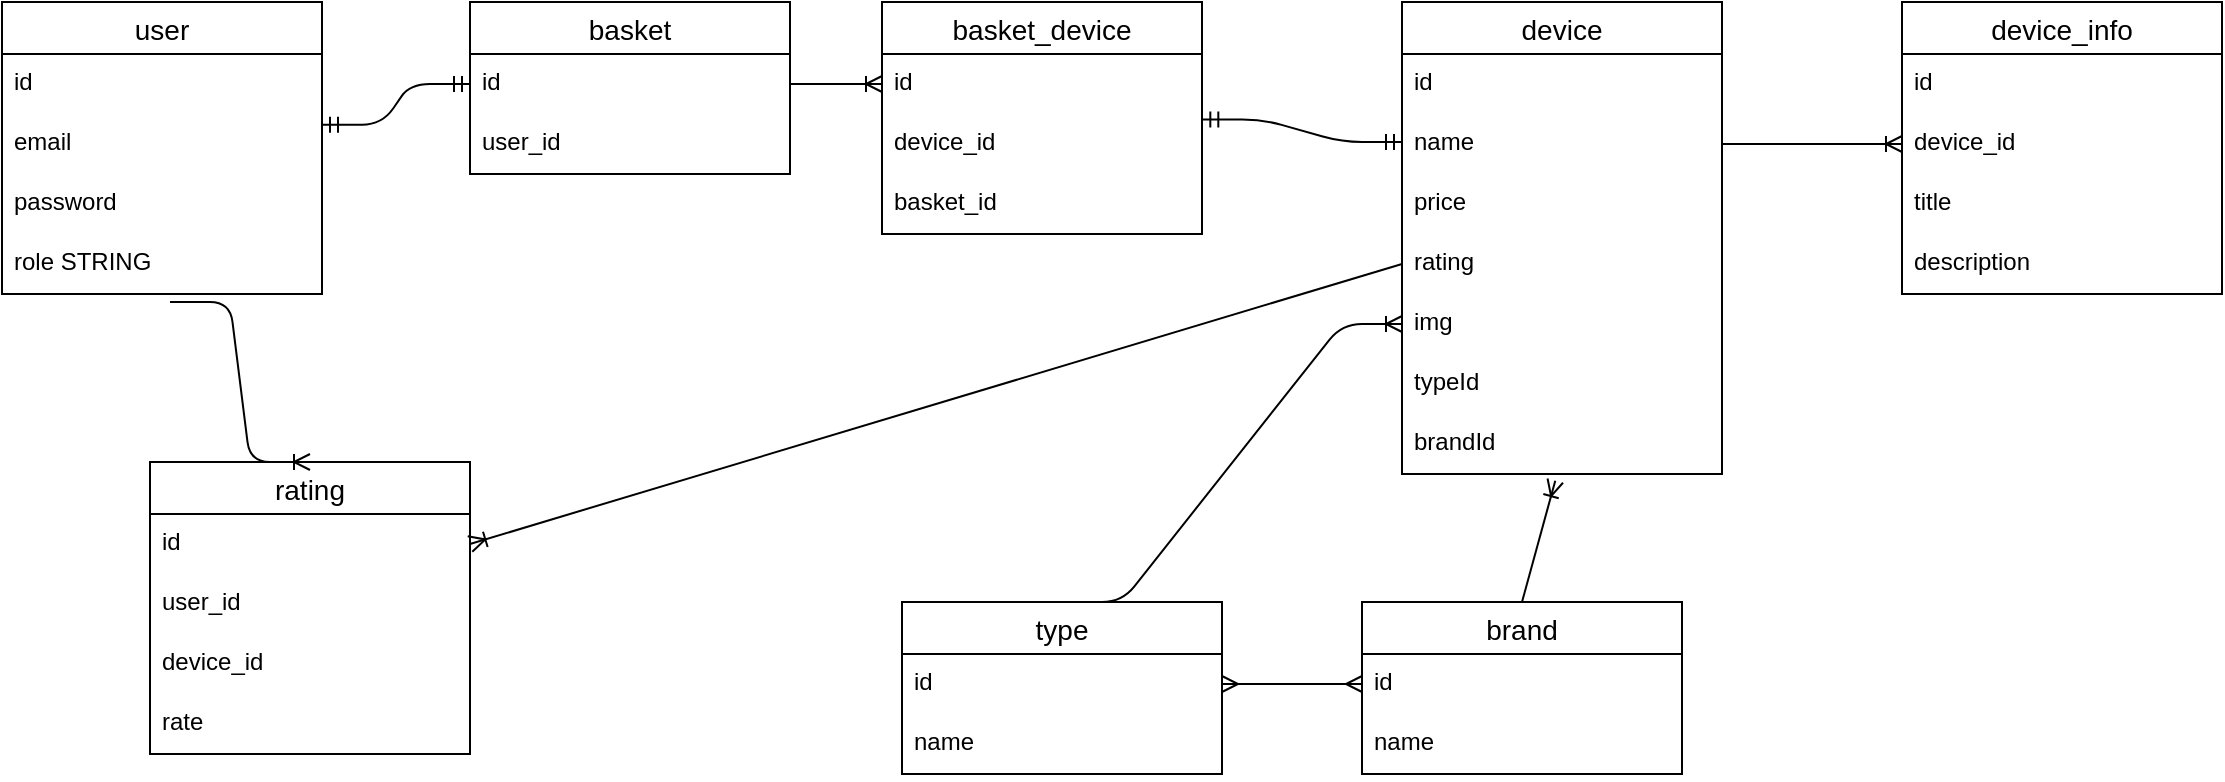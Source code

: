 <mxfile version="21.0.2" type="device"><diagram id="f4d3lHzg8OKtuNlNShTo" name="Page-1"><mxGraphModel dx="552" dy="574" grid="1" gridSize="10" guides="1" tooltips="1" connect="1" arrows="1" fold="1" page="1" pageScale="1" pageWidth="827" pageHeight="1169" math="0" shadow="0"><root><mxCell id="0"/><mxCell id="1" parent="0"/><mxCell id="ZUWV-IsaNAgwDZ5CgreR-1" value="user" style="swimlane;fontStyle=0;childLayout=stackLayout;horizontal=1;startSize=26;horizontalStack=0;resizeParent=1;resizeParentMax=0;resizeLast=0;collapsible=1;marginBottom=0;align=center;fontSize=14;" parent="1" vertex="1"><mxGeometry x="180" y="140" width="160" height="146" as="geometry"/></mxCell><mxCell id="ZUWV-IsaNAgwDZ5CgreR-2" value="id" style="text;strokeColor=none;fillColor=none;spacingLeft=4;spacingRight=4;overflow=hidden;rotatable=0;points=[[0,0.5],[1,0.5]];portConstraint=eastwest;fontSize=12;" parent="ZUWV-IsaNAgwDZ5CgreR-1" vertex="1"><mxGeometry y="26" width="160" height="30" as="geometry"/></mxCell><mxCell id="ZUWV-IsaNAgwDZ5CgreR-3" value="email" style="text;strokeColor=none;fillColor=none;spacingLeft=4;spacingRight=4;overflow=hidden;rotatable=0;points=[[0,0.5],[1,0.5]];portConstraint=eastwest;fontSize=12;" parent="ZUWV-IsaNAgwDZ5CgreR-1" vertex="1"><mxGeometry y="56" width="160" height="30" as="geometry"/></mxCell><mxCell id="ZUWV-IsaNAgwDZ5CgreR-5" value="password" style="text;strokeColor=none;fillColor=none;spacingLeft=4;spacingRight=4;overflow=hidden;rotatable=0;points=[[0,0.5],[1,0.5]];portConstraint=eastwest;fontSize=12;" parent="ZUWV-IsaNAgwDZ5CgreR-1" vertex="1"><mxGeometry y="86" width="160" height="30" as="geometry"/></mxCell><mxCell id="ZUWV-IsaNAgwDZ5CgreR-4" value="role STRING" style="text;strokeColor=none;fillColor=none;spacingLeft=4;spacingRight=4;overflow=hidden;rotatable=0;points=[[0,0.5],[1,0.5]];portConstraint=eastwest;fontSize=12;" parent="ZUWV-IsaNAgwDZ5CgreR-1" vertex="1"><mxGeometry y="116" width="160" height="30" as="geometry"/></mxCell><mxCell id="ZUWV-IsaNAgwDZ5CgreR-6" value="basket" style="swimlane;fontStyle=0;childLayout=stackLayout;horizontal=1;startSize=26;horizontalStack=0;resizeParent=1;resizeParentMax=0;resizeLast=0;collapsible=1;marginBottom=0;align=center;fontSize=14;" parent="1" vertex="1"><mxGeometry x="414" y="140" width="160" height="86" as="geometry"/></mxCell><mxCell id="ZUWV-IsaNAgwDZ5CgreR-7" value="id" style="text;strokeColor=none;fillColor=none;spacingLeft=4;spacingRight=4;overflow=hidden;rotatable=0;points=[[0,0.5],[1,0.5]];portConstraint=eastwest;fontSize=12;" parent="ZUWV-IsaNAgwDZ5CgreR-6" vertex="1"><mxGeometry y="26" width="160" height="30" as="geometry"/></mxCell><mxCell id="ZUWV-IsaNAgwDZ5CgreR-8" value="user_id" style="text;strokeColor=none;fillColor=none;spacingLeft=4;spacingRight=4;overflow=hidden;rotatable=0;points=[[0,0.5],[1,0.5]];portConstraint=eastwest;fontSize=12;" parent="ZUWV-IsaNAgwDZ5CgreR-6" vertex="1"><mxGeometry y="56" width="160" height="30" as="geometry"/></mxCell><mxCell id="ZUWV-IsaNAgwDZ5CgreR-11" value="" style="edgeStyle=entityRelationEdgeStyle;fontSize=12;html=1;endArrow=ERmandOne;startArrow=ERmandOne;exitX=1;exitY=0.178;exitDx=0;exitDy=0;exitPerimeter=0;entryX=0;entryY=0.5;entryDx=0;entryDy=0;" parent="1" source="ZUWV-IsaNAgwDZ5CgreR-3" target="ZUWV-IsaNAgwDZ5CgreR-7" edge="1"><mxGeometry width="100" height="100" relative="1" as="geometry"><mxPoint x="350" y="410" as="sourcePoint"/><mxPoint x="450" y="310" as="targetPoint"/></mxGeometry></mxCell><mxCell id="ZUWV-IsaNAgwDZ5CgreR-12" value="device" style="swimlane;fontStyle=0;childLayout=stackLayout;horizontal=1;startSize=26;horizontalStack=0;resizeParent=1;resizeParentMax=0;resizeLast=0;collapsible=1;marginBottom=0;align=center;fontSize=14;" parent="1" vertex="1"><mxGeometry x="880" y="140" width="160" height="236" as="geometry"/></mxCell><mxCell id="ZUWV-IsaNAgwDZ5CgreR-13" value="id" style="text;strokeColor=none;fillColor=none;spacingLeft=4;spacingRight=4;overflow=hidden;rotatable=0;points=[[0,0.5],[1,0.5]];portConstraint=eastwest;fontSize=12;" parent="ZUWV-IsaNAgwDZ5CgreR-12" vertex="1"><mxGeometry y="26" width="160" height="30" as="geometry"/></mxCell><mxCell id="ZUWV-IsaNAgwDZ5CgreR-14" value="name" style="text;strokeColor=none;fillColor=none;spacingLeft=4;spacingRight=4;overflow=hidden;rotatable=0;points=[[0,0.5],[1,0.5]];portConstraint=eastwest;fontSize=12;" parent="ZUWV-IsaNAgwDZ5CgreR-12" vertex="1"><mxGeometry y="56" width="160" height="30" as="geometry"/></mxCell><mxCell id="ZUWV-IsaNAgwDZ5CgreR-15" value="price" style="text;strokeColor=none;fillColor=none;spacingLeft=4;spacingRight=4;overflow=hidden;rotatable=0;points=[[0,0.5],[1,0.5]];portConstraint=eastwest;fontSize=12;" parent="ZUWV-IsaNAgwDZ5CgreR-12" vertex="1"><mxGeometry y="86" width="160" height="30" as="geometry"/></mxCell><mxCell id="ZUWV-IsaNAgwDZ5CgreR-16" value="rating" style="text;strokeColor=none;fillColor=none;spacingLeft=4;spacingRight=4;overflow=hidden;rotatable=0;points=[[0,0.5],[1,0.5]];portConstraint=eastwest;fontSize=12;" parent="ZUWV-IsaNAgwDZ5CgreR-12" vertex="1"><mxGeometry y="116" width="160" height="30" as="geometry"/></mxCell><mxCell id="ZUWV-IsaNAgwDZ5CgreR-17" value="img" style="text;strokeColor=none;fillColor=none;spacingLeft=4;spacingRight=4;overflow=hidden;rotatable=0;points=[[0,0.5],[1,0.5]];portConstraint=eastwest;fontSize=12;" parent="ZUWV-IsaNAgwDZ5CgreR-12" vertex="1"><mxGeometry y="146" width="160" height="30" as="geometry"/></mxCell><mxCell id="ZUWV-IsaNAgwDZ5CgreR-18" value="typeId" style="text;strokeColor=none;fillColor=none;spacingLeft=4;spacingRight=4;overflow=hidden;rotatable=0;points=[[0,0.5],[1,0.5]];portConstraint=eastwest;fontSize=12;" parent="ZUWV-IsaNAgwDZ5CgreR-12" vertex="1"><mxGeometry y="176" width="160" height="30" as="geometry"/></mxCell><mxCell id="ZUWV-IsaNAgwDZ5CgreR-19" value="brandId" style="text;strokeColor=none;fillColor=none;spacingLeft=4;spacingRight=4;overflow=hidden;rotatable=0;points=[[0,0.5],[1,0.5]];portConstraint=eastwest;fontSize=12;" parent="ZUWV-IsaNAgwDZ5CgreR-12" vertex="1"><mxGeometry y="206" width="160" height="30" as="geometry"/></mxCell><mxCell id="ZUWV-IsaNAgwDZ5CgreR-20" value="type" style="swimlane;fontStyle=0;childLayout=stackLayout;horizontal=1;startSize=26;horizontalStack=0;resizeParent=1;resizeParentMax=0;resizeLast=0;collapsible=1;marginBottom=0;align=center;fontSize=14;" parent="1" vertex="1"><mxGeometry x="630" y="440" width="160" height="86" as="geometry"/></mxCell><mxCell id="ZUWV-IsaNAgwDZ5CgreR-21" value="id" style="text;strokeColor=none;fillColor=none;spacingLeft=4;spacingRight=4;overflow=hidden;rotatable=0;points=[[0,0.5],[1,0.5]];portConstraint=eastwest;fontSize=12;" parent="ZUWV-IsaNAgwDZ5CgreR-20" vertex="1"><mxGeometry y="26" width="160" height="30" as="geometry"/></mxCell><mxCell id="ZUWV-IsaNAgwDZ5CgreR-22" value="name" style="text;strokeColor=none;fillColor=none;spacingLeft=4;spacingRight=4;overflow=hidden;rotatable=0;points=[[0,0.5],[1,0.5]];portConstraint=eastwest;fontSize=12;" parent="ZUWV-IsaNAgwDZ5CgreR-20" vertex="1"><mxGeometry y="56" width="160" height="30" as="geometry"/></mxCell><mxCell id="ZUWV-IsaNAgwDZ5CgreR-24" value="brand" style="swimlane;fontStyle=0;childLayout=stackLayout;horizontal=1;startSize=26;horizontalStack=0;resizeParent=1;resizeParentMax=0;resizeLast=0;collapsible=1;marginBottom=0;align=center;fontSize=14;" parent="1" vertex="1"><mxGeometry x="860" y="440" width="160" height="86" as="geometry"/></mxCell><mxCell id="ZUWV-IsaNAgwDZ5CgreR-25" value="id" style="text;strokeColor=none;fillColor=none;spacingLeft=4;spacingRight=4;overflow=hidden;rotatable=0;points=[[0,0.5],[1,0.5]];portConstraint=eastwest;fontSize=12;" parent="ZUWV-IsaNAgwDZ5CgreR-24" vertex="1"><mxGeometry y="26" width="160" height="30" as="geometry"/></mxCell><mxCell id="ZUWV-IsaNAgwDZ5CgreR-26" value="name" style="text;strokeColor=none;fillColor=none;spacingLeft=4;spacingRight=4;overflow=hidden;rotatable=0;points=[[0,0.5],[1,0.5]];portConstraint=eastwest;fontSize=12;" parent="ZUWV-IsaNAgwDZ5CgreR-24" vertex="1"><mxGeometry y="56" width="160" height="30" as="geometry"/></mxCell><mxCell id="ZUWV-IsaNAgwDZ5CgreR-28" value="" style="edgeStyle=entityRelationEdgeStyle;fontSize=12;html=1;endArrow=ERoneToMany;exitX=0.5;exitY=0;exitDx=0;exitDy=0;entryX=0;entryY=0.5;entryDx=0;entryDy=0;" parent="1" source="ZUWV-IsaNAgwDZ5CgreR-20" target="ZUWV-IsaNAgwDZ5CgreR-17" edge="1"><mxGeometry width="100" height="100" relative="1" as="geometry"><mxPoint x="780" y="430" as="sourcePoint"/><mxPoint x="880" y="330" as="targetPoint"/></mxGeometry></mxCell><mxCell id="ZUWV-IsaNAgwDZ5CgreR-29" value="" style="fontSize=12;html=1;endArrow=ERoneToMany;exitX=0.5;exitY=0;exitDx=0;exitDy=0;entryX=0.479;entryY=1.111;entryDx=0;entryDy=0;entryPerimeter=0;" parent="1" source="ZUWV-IsaNAgwDZ5CgreR-24" target="ZUWV-IsaNAgwDZ5CgreR-19" edge="1"><mxGeometry width="100" height="100" relative="1" as="geometry"><mxPoint x="780" y="430" as="sourcePoint"/><mxPoint x="880" y="330" as="targetPoint"/></mxGeometry></mxCell><mxCell id="ZUWV-IsaNAgwDZ5CgreR-30" value="" style="edgeStyle=entityRelationEdgeStyle;fontSize=12;html=1;endArrow=ERmany;startArrow=ERmany;exitX=1;exitY=0.5;exitDx=0;exitDy=0;entryX=0;entryY=0.5;entryDx=0;entryDy=0;" parent="1" source="ZUWV-IsaNAgwDZ5CgreR-21" target="ZUWV-IsaNAgwDZ5CgreR-25" edge="1"><mxGeometry width="100" height="100" relative="1" as="geometry"><mxPoint x="780" y="430" as="sourcePoint"/><mxPoint x="880" y="330" as="targetPoint"/></mxGeometry></mxCell><mxCell id="ZUWV-IsaNAgwDZ5CgreR-31" value="device_info" style="swimlane;fontStyle=0;childLayout=stackLayout;horizontal=1;startSize=26;horizontalStack=0;resizeParent=1;resizeParentMax=0;resizeLast=0;collapsible=1;marginBottom=0;align=center;fontSize=14;" parent="1" vertex="1"><mxGeometry x="1130" y="140" width="160" height="146" as="geometry"/></mxCell><mxCell id="ZUWV-IsaNAgwDZ5CgreR-32" value="id" style="text;strokeColor=none;fillColor=none;spacingLeft=4;spacingRight=4;overflow=hidden;rotatable=0;points=[[0,0.5],[1,0.5]];portConstraint=eastwest;fontSize=12;" parent="ZUWV-IsaNAgwDZ5CgreR-31" vertex="1"><mxGeometry y="26" width="160" height="30" as="geometry"/></mxCell><mxCell id="ZUWV-IsaNAgwDZ5CgreR-33" value="device_id" style="text;strokeColor=none;fillColor=none;spacingLeft=4;spacingRight=4;overflow=hidden;rotatable=0;points=[[0,0.5],[1,0.5]];portConstraint=eastwest;fontSize=12;" parent="ZUWV-IsaNAgwDZ5CgreR-31" vertex="1"><mxGeometry y="56" width="160" height="30" as="geometry"/></mxCell><mxCell id="ZUWV-IsaNAgwDZ5CgreR-34" value="title" style="text;strokeColor=none;fillColor=none;spacingLeft=4;spacingRight=4;overflow=hidden;rotatable=0;points=[[0,0.5],[1,0.5]];portConstraint=eastwest;fontSize=12;" parent="ZUWV-IsaNAgwDZ5CgreR-31" vertex="1"><mxGeometry y="86" width="160" height="30" as="geometry"/></mxCell><mxCell id="ZUWV-IsaNAgwDZ5CgreR-36" value="description" style="text;strokeColor=none;fillColor=none;spacingLeft=4;spacingRight=4;overflow=hidden;rotatable=0;points=[[0,0.5],[1,0.5]];portConstraint=eastwest;fontSize=12;" parent="ZUWV-IsaNAgwDZ5CgreR-31" vertex="1"><mxGeometry y="116" width="160" height="30" as="geometry"/></mxCell><mxCell id="ZUWV-IsaNAgwDZ5CgreR-35" value="" style="edgeStyle=entityRelationEdgeStyle;fontSize=12;html=1;endArrow=ERoneToMany;exitX=1;exitY=0.5;exitDx=0;exitDy=0;entryX=0;entryY=0.5;entryDx=0;entryDy=0;" parent="1" source="ZUWV-IsaNAgwDZ5CgreR-14" target="ZUWV-IsaNAgwDZ5CgreR-33" edge="1"><mxGeometry width="100" height="100" relative="1" as="geometry"><mxPoint x="1000" y="320" as="sourcePoint"/><mxPoint x="1100" y="220" as="targetPoint"/></mxGeometry></mxCell><mxCell id="ZUWV-IsaNAgwDZ5CgreR-37" value="basket_device" style="swimlane;fontStyle=0;childLayout=stackLayout;horizontal=1;startSize=26;horizontalStack=0;resizeParent=1;resizeParentMax=0;resizeLast=0;collapsible=1;marginBottom=0;align=center;fontSize=14;" parent="1" vertex="1"><mxGeometry x="620" y="140" width="160" height="116" as="geometry"/></mxCell><mxCell id="ZUWV-IsaNAgwDZ5CgreR-38" value="id" style="text;strokeColor=none;fillColor=none;spacingLeft=4;spacingRight=4;overflow=hidden;rotatable=0;points=[[0,0.5],[1,0.5]];portConstraint=eastwest;fontSize=12;" parent="ZUWV-IsaNAgwDZ5CgreR-37" vertex="1"><mxGeometry y="26" width="160" height="30" as="geometry"/></mxCell><mxCell id="ZUWV-IsaNAgwDZ5CgreR-39" value="device_id" style="text;strokeColor=none;fillColor=none;spacingLeft=4;spacingRight=4;overflow=hidden;rotatable=0;points=[[0,0.5],[1,0.5]];portConstraint=eastwest;fontSize=12;" parent="ZUWV-IsaNAgwDZ5CgreR-37" vertex="1"><mxGeometry y="56" width="160" height="30" as="geometry"/></mxCell><mxCell id="ZUWV-IsaNAgwDZ5CgreR-40" value="basket_id" style="text;strokeColor=none;fillColor=none;spacingLeft=4;spacingRight=4;overflow=hidden;rotatable=0;points=[[0,0.5],[1,0.5]];portConstraint=eastwest;fontSize=12;" parent="ZUWV-IsaNAgwDZ5CgreR-37" vertex="1"><mxGeometry y="86" width="160" height="30" as="geometry"/></mxCell><mxCell id="ZUWV-IsaNAgwDZ5CgreR-41" value="" style="edgeStyle=entityRelationEdgeStyle;fontSize=12;html=1;endArrow=ERoneToMany;exitX=1;exitY=0.5;exitDx=0;exitDy=0;entryX=0;entryY=0.5;entryDx=0;entryDy=0;" parent="1" source="ZUWV-IsaNAgwDZ5CgreR-7" target="ZUWV-IsaNAgwDZ5CgreR-38" edge="1"><mxGeometry width="100" height="100" relative="1" as="geometry"><mxPoint x="530" y="330" as="sourcePoint"/><mxPoint x="630" y="230" as="targetPoint"/></mxGeometry></mxCell><mxCell id="ZUWV-IsaNAgwDZ5CgreR-42" value="" style="edgeStyle=entityRelationEdgeStyle;fontSize=12;html=1;endArrow=ERmandOne;startArrow=ERmandOne;exitX=1.001;exitY=0.091;exitDx=0;exitDy=0;exitPerimeter=0;" parent="1" source="ZUWV-IsaNAgwDZ5CgreR-39" edge="1"><mxGeometry width="100" height="100" relative="1" as="geometry"><mxPoint x="830" y="310" as="sourcePoint"/><mxPoint x="880" y="210" as="targetPoint"/></mxGeometry></mxCell><mxCell id="ZUWV-IsaNAgwDZ5CgreR-43" value="rating" style="swimlane;fontStyle=0;childLayout=stackLayout;horizontal=1;startSize=26;horizontalStack=0;resizeParent=1;resizeParentMax=0;resizeLast=0;collapsible=1;marginBottom=0;align=center;fontSize=14;" parent="1" vertex="1"><mxGeometry x="254" y="370" width="160" height="146" as="geometry"/></mxCell><mxCell id="ZUWV-IsaNAgwDZ5CgreR-44" value="id" style="text;strokeColor=none;fillColor=none;spacingLeft=4;spacingRight=4;overflow=hidden;rotatable=0;points=[[0,0.5],[1,0.5]];portConstraint=eastwest;fontSize=12;" parent="ZUWV-IsaNAgwDZ5CgreR-43" vertex="1"><mxGeometry y="26" width="160" height="30" as="geometry"/></mxCell><mxCell id="ZUWV-IsaNAgwDZ5CgreR-45" value="user_id" style="text;strokeColor=none;fillColor=none;spacingLeft=4;spacingRight=4;overflow=hidden;rotatable=0;points=[[0,0.5],[1,0.5]];portConstraint=eastwest;fontSize=12;" parent="ZUWV-IsaNAgwDZ5CgreR-43" vertex="1"><mxGeometry y="56" width="160" height="30" as="geometry"/></mxCell><mxCell id="ZUWV-IsaNAgwDZ5CgreR-46" value="device_id" style="text;strokeColor=none;fillColor=none;spacingLeft=4;spacingRight=4;overflow=hidden;rotatable=0;points=[[0,0.5],[1,0.5]];portConstraint=eastwest;fontSize=12;" parent="ZUWV-IsaNAgwDZ5CgreR-43" vertex="1"><mxGeometry y="86" width="160" height="30" as="geometry"/></mxCell><mxCell id="ZUWV-IsaNAgwDZ5CgreR-47" value="rate" style="text;strokeColor=none;fillColor=none;spacingLeft=4;spacingRight=4;overflow=hidden;rotatable=0;points=[[0,0.5],[1,0.5]];portConstraint=eastwest;fontSize=12;" parent="ZUWV-IsaNAgwDZ5CgreR-43" vertex="1"><mxGeometry y="116" width="160" height="30" as="geometry"/></mxCell><mxCell id="ZUWV-IsaNAgwDZ5CgreR-48" value="" style="edgeStyle=entityRelationEdgeStyle;fontSize=12;html=1;endArrow=ERoneToMany;exitX=0.525;exitY=1.133;exitDx=0;exitDy=0;exitPerimeter=0;entryX=0.5;entryY=0;entryDx=0;entryDy=0;" parent="1" source="ZUWV-IsaNAgwDZ5CgreR-4" target="ZUWV-IsaNAgwDZ5CgreR-43" edge="1"><mxGeometry width="100" height="100" relative="1" as="geometry"><mxPoint x="510" y="420" as="sourcePoint"/><mxPoint x="610" y="320" as="targetPoint"/></mxGeometry></mxCell><mxCell id="ZUWV-IsaNAgwDZ5CgreR-49" value="" style="fontSize=12;html=1;endArrow=ERoneToMany;exitX=0;exitY=0.5;exitDx=0;exitDy=0;entryX=1;entryY=0.5;entryDx=0;entryDy=0;" parent="1" source="ZUWV-IsaNAgwDZ5CgreR-16" target="ZUWV-IsaNAgwDZ5CgreR-44" edge="1"><mxGeometry width="100" height="100" relative="1" as="geometry"><mxPoint x="770" y="310" as="sourcePoint"/><mxPoint x="630" y="320" as="targetPoint"/></mxGeometry></mxCell></root></mxGraphModel></diagram></mxfile>